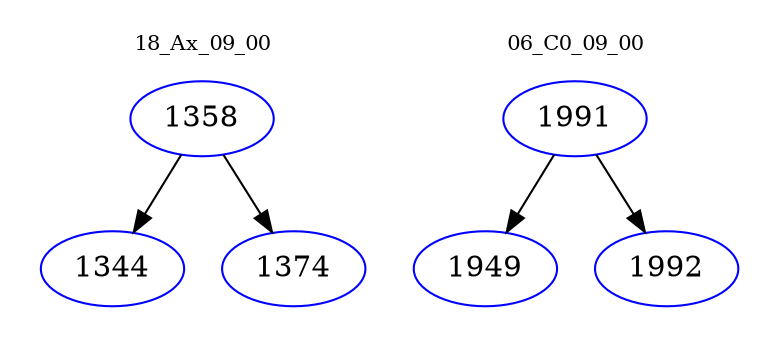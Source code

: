 digraph{
subgraph cluster_0 {
color = white
label = "18_Ax_09_00";
fontsize=10;
T0_1358 [label="1358", color="blue"]
T0_1358 -> T0_1344 [color="black"]
T0_1344 [label="1344", color="blue"]
T0_1358 -> T0_1374 [color="black"]
T0_1374 [label="1374", color="blue"]
}
subgraph cluster_1 {
color = white
label = "06_C0_09_00";
fontsize=10;
T1_1991 [label="1991", color="blue"]
T1_1991 -> T1_1949 [color="black"]
T1_1949 [label="1949", color="blue"]
T1_1991 -> T1_1992 [color="black"]
T1_1992 [label="1992", color="blue"]
}
}
